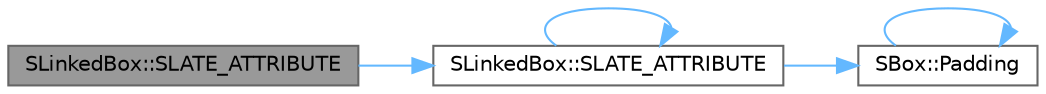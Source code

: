 digraph "SLinkedBox::SLATE_ATTRIBUTE"
{
 // INTERACTIVE_SVG=YES
 // LATEX_PDF_SIZE
  bgcolor="transparent";
  edge [fontname=Helvetica,fontsize=10,labelfontname=Helvetica,labelfontsize=10];
  node [fontname=Helvetica,fontsize=10,shape=box,height=0.2,width=0.4];
  rankdir="LR";
  Node1 [id="Node000001",label="SLinkedBox::SLATE_ATTRIBUTE",height=0.2,width=0.4,color="gray40", fillcolor="grey60", style="filled", fontcolor="black",tooltip="When specified, ignore the content's desired size and report the WidthOverride as the Box's desired w..."];
  Node1 -> Node2 [id="edge1_Node000001_Node000002",color="steelblue1",style="solid",tooltip=" "];
  Node2 [id="Node000002",label="SLinkedBox::SLATE_ATTRIBUTE",height=0.2,width=0.4,color="grey40", fillcolor="white", style="filled",URL="$d4/d60/classSLinkedBox.html#a10f38a18a8057ed9bbb468cea2a79ab5",tooltip="Padding between the SBox and the content that it presents."];
  Node2 -> Node3 [id="edge2_Node000002_Node000003",color="steelblue1",style="solid",tooltip=" "];
  Node3 [id="Node000003",label="SBox::Padding",height=0.2,width=0.4,color="grey40", fillcolor="white", style="filled",URL="$d8/df4/classSBox.html#a391c100fa556557d6e1533d3b39c3b5a",tooltip=" "];
  Node3 -> Node3 [id="edge3_Node000003_Node000003",color="steelblue1",style="solid",tooltip=" "];
  Node2 -> Node2 [id="edge4_Node000002_Node000002",color="steelblue1",style="solid",tooltip=" "];
}
